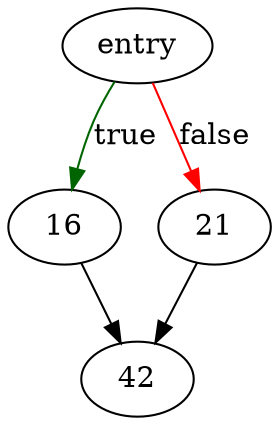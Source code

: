 digraph "sqlite3VdbeMemSetRowSet" {
	// Node definitions.
	1 [label=entry];
	16;
	21;
	42;

	// Edge definitions.
	1 -> 16 [
		color=darkgreen
		label=true
	];
	1 -> 21 [
		color=red
		label=false
	];
	16 -> 42;
	21 -> 42;
}
